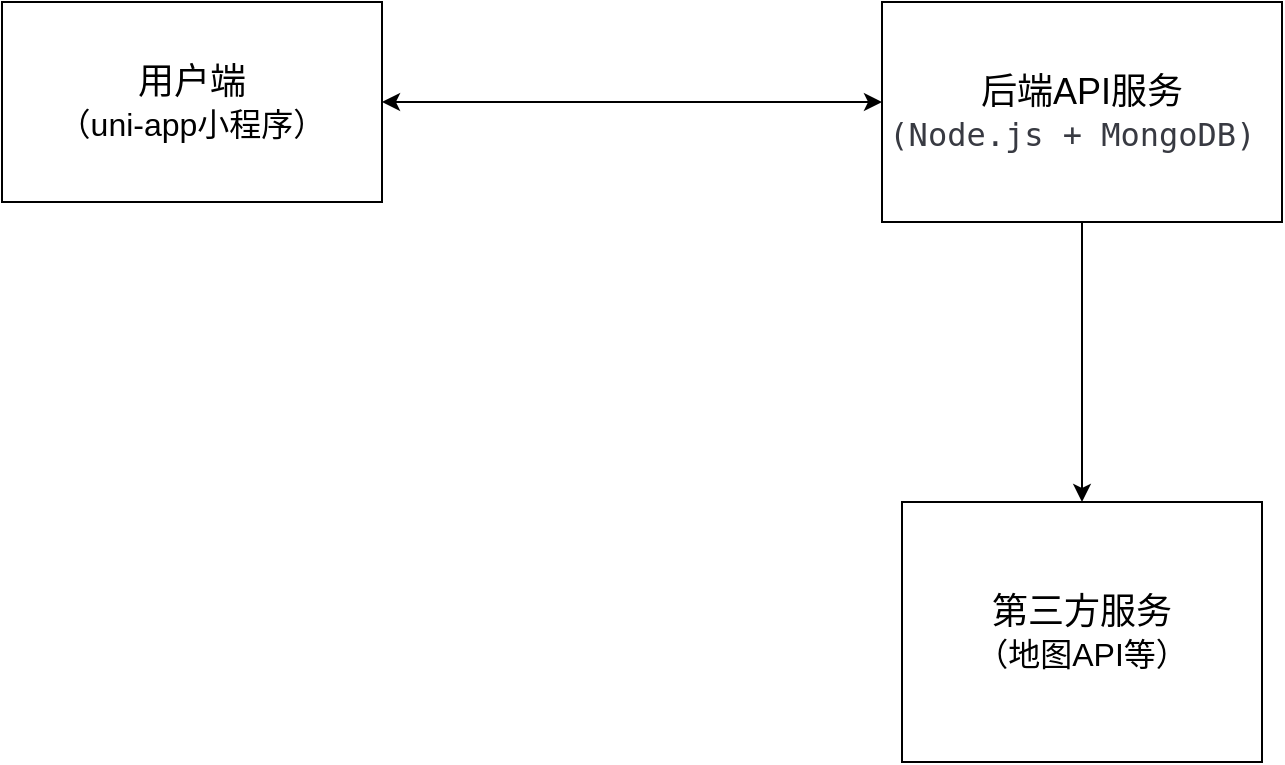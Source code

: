 <mxfile version="27.0.9">
  <diagram name="第 1 页" id="XLNt2Q3_Ynfy_ZLUAb3g">
    <mxGraphModel dx="781" dy="502" grid="1" gridSize="10" guides="1" tooltips="1" connect="1" arrows="1" fold="1" page="1" pageScale="1" pageWidth="827" pageHeight="1169" math="0" shadow="0">
      <root>
        <mxCell id="0" />
        <mxCell id="1" parent="0" />
        <mxCell id="AaurAkD58ilvl3dcwXz0-1" value="&lt;font style=&quot;font-size: 18px;&quot;&gt;用户端&lt;/font&gt;&lt;div&gt;&lt;font size=&quot;3&quot;&gt;（uni-app小程序）&lt;/font&gt;&lt;/div&gt;" style="rounded=0;whiteSpace=wrap;html=1;" vertex="1" parent="1">
          <mxGeometry x="130" y="100" width="190" height="100" as="geometry" />
        </mxCell>
        <mxCell id="AaurAkD58ilvl3dcwXz0-2" value="" style="endArrow=classic;startArrow=classic;html=1;rounded=0;exitX=1;exitY=0.5;exitDx=0;exitDy=0;" edge="1" parent="1" source="AaurAkD58ilvl3dcwXz0-1">
          <mxGeometry width="50" height="50" relative="1" as="geometry">
            <mxPoint x="390" y="340" as="sourcePoint" />
            <mxPoint x="570" y="150" as="targetPoint" />
            <Array as="points">
              <mxPoint x="480" y="150" />
            </Array>
          </mxGeometry>
        </mxCell>
        <mxCell id="AaurAkD58ilvl3dcwXz0-3" value="&lt;font style=&quot;font-size: 18px;&quot;&gt;后端API服务&lt;/font&gt;&lt;div&gt;&lt;span style=&quot;color: rgb(56, 58, 66); font-family: &amp;quot;Fira Code&amp;quot;, &amp;quot;Fira Mono&amp;quot;, Menlo, Consolas, &amp;quot;DejaVu Sans Mono&amp;quot;, monospace; text-align: left; white-space: pre; background-color: rgb(255, 255, 255);&quot;&gt;&lt;font size=&quot;3&quot;&gt;(Node.js + MongoDB) &lt;/font&gt;&lt;/span&gt;&lt;/div&gt;" style="rounded=0;whiteSpace=wrap;html=1;" vertex="1" parent="1">
          <mxGeometry x="570" y="100" width="200" height="110" as="geometry" />
        </mxCell>
        <mxCell id="AaurAkD58ilvl3dcwXz0-5" value="" style="endArrow=classic;html=1;rounded=0;exitX=0.5;exitY=1;exitDx=0;exitDy=0;entryX=0.5;entryY=0;entryDx=0;entryDy=0;" edge="1" parent="1" source="AaurAkD58ilvl3dcwXz0-3" target="AaurAkD58ilvl3dcwXz0-6">
          <mxGeometry width="50" height="50" relative="1" as="geometry">
            <mxPoint x="480" y="320" as="sourcePoint" />
            <mxPoint x="670" y="370" as="targetPoint" />
          </mxGeometry>
        </mxCell>
        <mxCell id="AaurAkD58ilvl3dcwXz0-6" value="&lt;font style=&quot;font-size: 18px;&quot;&gt;第三方服务&lt;/font&gt;&lt;div&gt;&lt;font size=&quot;3&quot;&gt;（地图API等）&lt;/font&gt;&lt;/div&gt;" style="rounded=0;whiteSpace=wrap;html=1;" vertex="1" parent="1">
          <mxGeometry x="580" y="350" width="180" height="130" as="geometry" />
        </mxCell>
      </root>
    </mxGraphModel>
  </diagram>
</mxfile>
